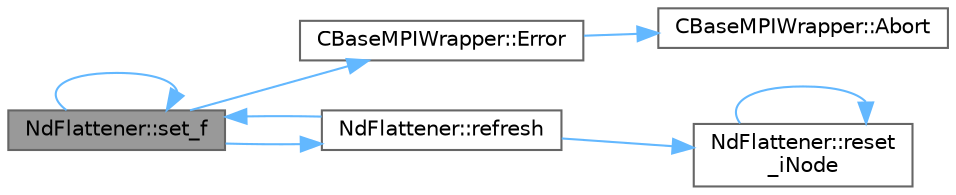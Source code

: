 digraph "NdFlattener::set_f"
{
 // LATEX_PDF_SIZE
  bgcolor="transparent";
  edge [fontname=Helvetica,fontsize=10,labelfontname=Helvetica,labelfontsize=10];
  node [fontname=Helvetica,fontsize=10,shape=box,height=0.2,width=0.4];
  rankdir="LR";
  Node1 [id="Node000001",label="NdFlattener::set_f",height=0.2,width=0.4,color="gray40", fillcolor="grey60", style="filled", fontcolor="black",tooltip="Read the 'recursive function' into the allocated arrays."];
  Node1 -> Node2 [id="edge1_Node000001_Node000002",color="steelblue1",style="solid",tooltip=" "];
  Node2 [id="Node000002",label="CBaseMPIWrapper::Error",height=0.2,width=0.4,color="grey40", fillcolor="white", style="filled",URL="$classCBaseMPIWrapper.html#a04457c47629bda56704e6a8804833eeb",tooltip=" "];
  Node2 -> Node3 [id="edge2_Node000002_Node000003",color="steelblue1",style="solid",tooltip=" "];
  Node3 [id="Node000003",label="CBaseMPIWrapper::Abort",height=0.2,width=0.4,color="grey40", fillcolor="white", style="filled",URL="$classCBaseMPIWrapper.html#af7297d861dca86b45cf561b6ab642e8f",tooltip=" "];
  Node1 -> Node4 [id="edge3_Node000001_Node000004",color="steelblue1",style="solid",tooltip=" "];
  Node4 [id="Node000004",label="NdFlattener::refresh",height=0.2,width=0.4,color="grey40", fillcolor="white", style="filled",URL="$classNdFlattener.html#a25b47f23e8abfc8da0ab09b95468d307",tooltip="Refresh the data according to the 'recursive function'."];
  Node4 -> Node5 [id="edge4_Node000004_Node000005",color="steelblue1",style="solid",tooltip=" "];
  Node5 [id="Node000005",label="NdFlattener::reset\l_iNode",height=0.2,width=0.4,color="grey40", fillcolor="white", style="filled",URL="$classNdFlattener.html#ad7512182cddd2acf3faea22dfb63dd27",tooltip="Set iNode to 0 in all layers."];
  Node5 -> Node5 [id="edge5_Node000005_Node000005",color="steelblue1",style="solid",tooltip=" "];
  Node4 -> Node1 [id="edge6_Node000004_Node000001",color="steelblue1",style="solid",tooltip=" "];
  Node1 -> Node1 [id="edge7_Node000001_Node000001",color="steelblue1",style="solid",tooltip=" "];
}
